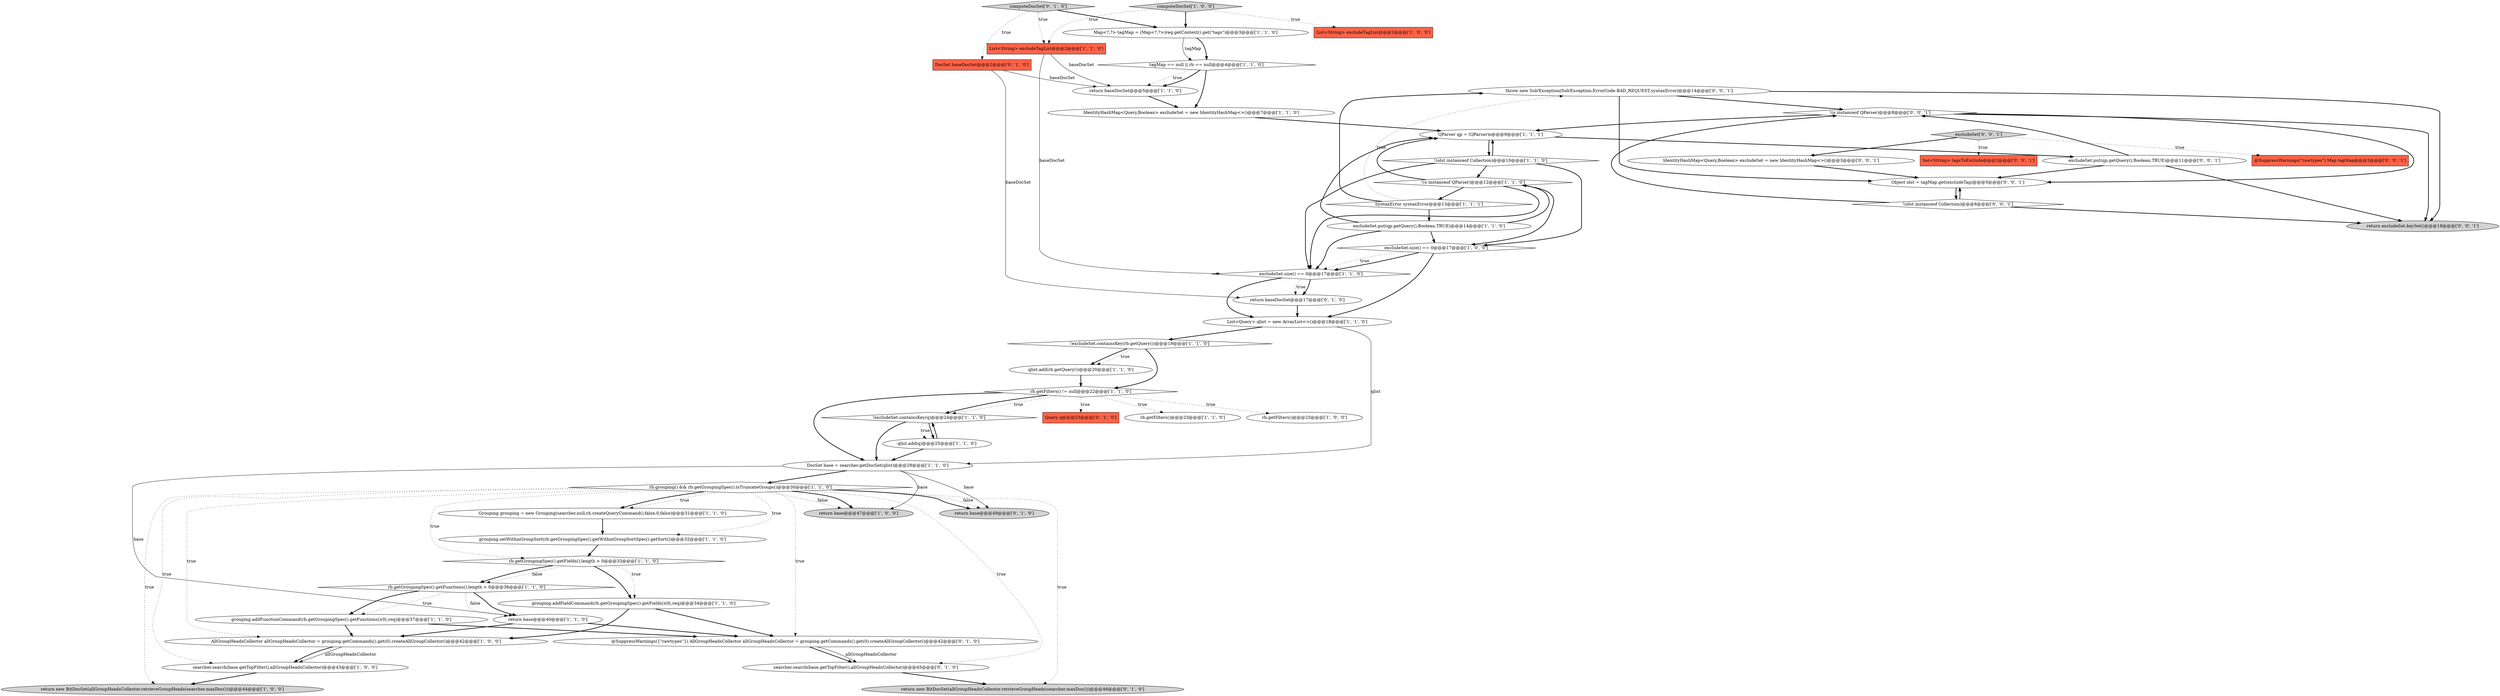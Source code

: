 digraph {
50 [style = filled, label = "return excludeSet.keySet()@@@18@@@['0', '0', '1']", fillcolor = lightgray, shape = ellipse image = "AAA0AAABBB3BBB"];
1 [style = filled, label = "return baseDocSet@@@5@@@['1', '1', '0']", fillcolor = white, shape = ellipse image = "AAA0AAABBB1BBB"];
43 [style = filled, label = "Set<String> tagsToExclude@@@2@@@['0', '0', '1']", fillcolor = tomato, shape = box image = "AAA0AAABBB3BBB"];
20 [style = filled, label = "tagMap == null || rb == null@@@4@@@['1', '1', '0']", fillcolor = white, shape = diamond image = "AAA0AAABBB1BBB"];
40 [style = filled, label = "DocSet baseDocSet@@@2@@@['0', '1', '0']", fillcolor = tomato, shape = box image = "AAA0AAABBB2BBB"];
9 [style = filled, label = "List<String> excludeTagList@@@2@@@['1', '0', '0']", fillcolor = tomato, shape = box image = "AAA0AAABBB1BBB"];
2 [style = filled, label = "AllGroupHeadsCollector allGroupHeadsCollector = grouping.getCommands().get(0).createAllGroupCollector()@@@42@@@['1', '0', '0']", fillcolor = white, shape = ellipse image = "AAA0AAABBB1BBB"];
11 [style = filled, label = "searcher.search(base.getTopFilter(),allGroupHeadsCollector)@@@43@@@['1', '0', '0']", fillcolor = white, shape = ellipse image = "AAA0AAABBB1BBB"];
12 [style = filled, label = "excludeSet.size() == 0@@@17@@@['1', '0', '0']", fillcolor = white, shape = diamond image = "AAA0AAABBB1BBB"];
25 [style = filled, label = "return base@@@40@@@['1', '1', '0']", fillcolor = white, shape = ellipse image = "AAA0AAABBB1BBB"];
42 [style = filled, label = "searcher.search(base.getTopFilter(),allGroupHeadsCollector)@@@45@@@['0', '1', '0']", fillcolor = white, shape = ellipse image = "AAA0AAABBB2BBB"];
31 [style = filled, label = "rb.getGroupingSpec().getFields().length > 0@@@33@@@['1', '1', '0']", fillcolor = white, shape = diamond image = "AAA0AAABBB1BBB"];
10 [style = filled, label = "rb.getFilters() != null@@@22@@@['1', '1', '0']", fillcolor = white, shape = diamond image = "AAA0AAABBB1BBB"];
21 [style = filled, label = "qlist.add(rb.getQuery())@@@20@@@['1', '1', '0']", fillcolor = white, shape = ellipse image = "AAA0AAABBB1BBB"];
45 [style = filled, label = "throw new SolrException(SolrException.ErrorCode.BAD_REQUEST,syntaxError)@@@14@@@['0', '0', '1']", fillcolor = white, shape = ellipse image = "AAA0AAABBB3BBB"];
49 [style = filled, label = "!(o instanceof QParser)@@@8@@@['0', '0', '1']", fillcolor = white, shape = diamond image = "AAA0AAABBB3BBB"];
16 [style = filled, label = "grouping.setWithinGroupSort(rb.getGroupingSpec().getWithinGroupSortSpec().getSort())@@@32@@@['1', '1', '0']", fillcolor = white, shape = ellipse image = "AAA0AAABBB1BBB"];
4 [style = filled, label = "QParser qp = (QParser)o@@@9@@@['1', '1', '1']", fillcolor = white, shape = ellipse image = "AAA0AAABBB1BBB"];
52 [style = filled, label = "IdentityHashMap<Query,Boolean> excludeSet = new IdentityHashMap<>()@@@3@@@['0', '0', '1']", fillcolor = white, shape = ellipse image = "AAA0AAABBB3BBB"];
37 [style = filled, label = "@SuppressWarnings({\"rawtypes\"}) AllGroupHeadsCollector allGroupHeadsCollector = grouping.getCommands().get(0).createAllGroupCollector()@@@42@@@['0', '1', '0']", fillcolor = white, shape = ellipse image = "AAA0AAABBB2BBB"];
15 [style = filled, label = "!excludeSet.containsKey(rb.getQuery())@@@19@@@['1', '1', '0']", fillcolor = white, shape = diamond image = "AAA0AAABBB1BBB"];
33 [style = filled, label = "SyntaxError syntaxError@@@13@@@['1', '1', '1']", fillcolor = white, shape = diamond image = "AAA0AAABBB1BBB"];
38 [style = filled, label = "Query q@@@23@@@['0', '1', '0']", fillcolor = tomato, shape = box image = "AAA0AAABBB2BBB"];
22 [style = filled, label = "rb.grouping() && rb.getGroupingSpec().isTruncateGroups()@@@30@@@['1', '1', '0']", fillcolor = white, shape = diamond image = "AAA0AAABBB1BBB"];
17 [style = filled, label = "return base@@@47@@@['1', '0', '0']", fillcolor = lightgray, shape = ellipse image = "AAA0AAABBB1BBB"];
51 [style = filled, label = "@SuppressWarnings(\"rawtypes\") Map tagMap@@@2@@@['0', '0', '1']", fillcolor = tomato, shape = box image = "AAA0AAABBB3BBB"];
47 [style = filled, label = "Object olst = tagMap.get(excludeTag)@@@5@@@['0', '0', '1']", fillcolor = white, shape = ellipse image = "AAA0AAABBB3BBB"];
26 [style = filled, label = "List<String> excludeTagList@@@2@@@['1', '1', '0']", fillcolor = tomato, shape = box image = "AAA0AAABBB1BBB"];
48 [style = filled, label = "excludeSet.put(qp.getQuery(),Boolean.TRUE)@@@11@@@['0', '0', '1']", fillcolor = white, shape = ellipse image = "AAA0AAABBB3BBB"];
29 [style = filled, label = "grouping.addFunctionCommand(rb.getGroupingSpec().getFunctions()(0(,req)@@@37@@@['1', '1', '0']", fillcolor = white, shape = ellipse image = "AAA0AAABBB1BBB"];
34 [style = filled, label = "excludeSet.size() == 0@@@17@@@['1', '1', '0']", fillcolor = white, shape = diamond image = "AAA0AAABBB1BBB"];
39 [style = filled, label = "return base@@@49@@@['0', '1', '0']", fillcolor = lightgray, shape = ellipse image = "AAA0AAABBB2BBB"];
5 [style = filled, label = "excludeSet.put(qp.getQuery(),Boolean.TRUE)@@@14@@@['1', '1', '0']", fillcolor = white, shape = ellipse image = "AAA0AAABBB1BBB"];
27 [style = filled, label = "Grouping grouping = new Grouping(searcher,null,rb.createQueryCommand(),false,0,false)@@@31@@@['1', '1', '0']", fillcolor = white, shape = ellipse image = "AAA0AAABBB1BBB"];
24 [style = filled, label = "IdentityHashMap<Query,Boolean> excludeSet = new IdentityHashMap<>()@@@7@@@['1', '1', '0']", fillcolor = white, shape = ellipse image = "AAA0AAABBB1BBB"];
28 [style = filled, label = "!(o instanceof QParser)@@@12@@@['1', '1', '0']", fillcolor = white, shape = diamond image = "AAA0AAABBB1BBB"];
8 [style = filled, label = "return new BitDocSet(allGroupHeadsCollector.retrieveGroupHeads(searcher.maxDoc()))@@@44@@@['1', '0', '0']", fillcolor = lightgray, shape = ellipse image = "AAA0AAABBB1BBB"];
30 [style = filled, label = "DocSet base = searcher.getDocSet(qlist)@@@29@@@['1', '1', '0']", fillcolor = white, shape = ellipse image = "AAA0AAABBB1BBB"];
19 [style = filled, label = "!excludeSet.containsKey(q)@@@24@@@['1', '1', '0']", fillcolor = white, shape = diamond image = "AAA0AAABBB1BBB"];
23 [style = filled, label = "grouping.addFieldCommand(rb.getGroupingSpec().getFields()(0(,req)@@@34@@@['1', '1', '0']", fillcolor = white, shape = ellipse image = "AAA0AAABBB1BBB"];
46 [style = filled, label = "excludeSet['0', '0', '1']", fillcolor = lightgray, shape = diamond image = "AAA0AAABBB3BBB"];
32 [style = filled, label = "computeDocSet['1', '0', '0']", fillcolor = lightgray, shape = diamond image = "AAA0AAABBB1BBB"];
13 [style = filled, label = "rb.getFilters()@@@23@@@['1', '1', '0']", fillcolor = white, shape = ellipse image = "AAA0AAABBB1BBB"];
18 [style = filled, label = "qlist.add(q)@@@25@@@['1', '1', '0']", fillcolor = white, shape = ellipse image = "AAA0AAABBB1BBB"];
0 [style = filled, label = "!(olst instanceof Collection)@@@10@@@['1', '1', '0']", fillcolor = white, shape = diamond image = "AAA0AAABBB1BBB"];
7 [style = filled, label = "Map<?,?> tagMap = (Map<?,?>)req.getContext().get(\"tags\")@@@3@@@['1', '1', '0']", fillcolor = white, shape = ellipse image = "AAA0AAABBB1BBB"];
36 [style = filled, label = "return baseDocSet@@@17@@@['0', '1', '0']", fillcolor = white, shape = ellipse image = "AAA0AAABBB2BBB"];
14 [style = filled, label = "List<Query> qlist = new ArrayList<>()@@@18@@@['1', '1', '0']", fillcolor = white, shape = ellipse image = "AAA0AAABBB1BBB"];
44 [style = filled, label = "!(olst instanceof Collection)@@@6@@@['0', '0', '1']", fillcolor = white, shape = diamond image = "AAA0AAABBB3BBB"];
41 [style = filled, label = "return new BitDocSet(allGroupHeadsCollector.retrieveGroupHeads(searcher.maxDoc()))@@@46@@@['0', '1', '0']", fillcolor = lightgray, shape = ellipse image = "AAA0AAABBB2BBB"];
3 [style = filled, label = "rb.getGroupingSpec().getFunctions().length > 0@@@36@@@['1', '1', '0']", fillcolor = white, shape = diamond image = "AAA0AAABBB1BBB"];
6 [style = filled, label = "rb.getFilters()@@@23@@@['1', '0', '0']", fillcolor = white, shape = ellipse image = "AAA0AAABBB1BBB"];
35 [style = filled, label = "computeDocSet['0', '1', '0']", fillcolor = lightgray, shape = diamond image = "AAA0AAABBB2BBB"];
20->1 [style = dotted, label="true"];
23->2 [style = bold, label=""];
3->29 [style = dotted, label="true"];
0->4 [style = bold, label=""];
30->39 [style = solid, label="base"];
10->30 [style = bold, label=""];
31->3 [style = dotted, label="false"];
26->1 [style = solid, label="baseDocSet"];
22->11 [style = dotted, label="true"];
20->1 [style = bold, label=""];
46->43 [style = dotted, label="true"];
28->34 [style = bold, label=""];
46->51 [style = dotted, label="true"];
37->42 [style = bold, label=""];
44->49 [style = bold, label=""];
3->25 [style = bold, label=""];
49->47 [style = bold, label=""];
14->30 [style = solid, label="qlist"];
10->6 [style = dotted, label="true"];
40->36 [style = solid, label="baseDocSet"];
5->12 [style = bold, label=""];
32->7 [style = bold, label=""];
5->28 [style = bold, label=""];
25->37 [style = bold, label=""];
31->23 [style = dotted, label="true"];
34->14 [style = bold, label=""];
31->3 [style = bold, label=""];
31->23 [style = bold, label=""];
19->18 [style = dotted, label="true"];
10->13 [style = dotted, label="true"];
49->4 [style = bold, label=""];
12->14 [style = bold, label=""];
48->50 [style = bold, label=""];
40->1 [style = solid, label="baseDocSet"];
15->21 [style = bold, label=""];
12->34 [style = bold, label=""];
22->17 [style = bold, label=""];
7->20 [style = bold, label=""];
22->27 [style = dotted, label="true"];
22->41 [style = dotted, label="true"];
0->12 [style = bold, label=""];
28->33 [style = bold, label=""];
44->50 [style = bold, label=""];
36->14 [style = bold, label=""];
26->34 [style = solid, label="baseDocSet"];
10->19 [style = dotted, label="true"];
19->18 [style = bold, label=""];
18->30 [style = bold, label=""];
33->45 [style = bold, label=""];
3->29 [style = bold, label=""];
15->21 [style = dotted, label="true"];
33->5 [style = bold, label=""];
37->42 [style = solid, label="allGroupHeadsCollector"];
48->47 [style = bold, label=""];
29->2 [style = bold, label=""];
12->34 [style = dotted, label="true"];
24->4 [style = bold, label=""];
34->36 [style = bold, label=""];
32->9 [style = dotted, label="true"];
1->24 [style = bold, label=""];
35->7 [style = bold, label=""];
21->10 [style = bold, label=""];
5->4 [style = bold, label=""];
28->4 [style = bold, label=""];
42->41 [style = bold, label=""];
46->52 [style = bold, label=""];
4->48 [style = bold, label=""];
11->8 [style = bold, label=""];
44->47 [style = bold, label=""];
35->40 [style = dotted, label="true"];
22->39 [style = dotted, label="false"];
30->25 [style = solid, label="base"];
20->24 [style = bold, label=""];
30->17 [style = solid, label="base"];
23->37 [style = bold, label=""];
45->50 [style = bold, label=""];
22->37 [style = dotted, label="true"];
14->15 [style = bold, label=""];
15->10 [style = bold, label=""];
52->47 [style = bold, label=""];
34->36 [style = dotted, label="true"];
47->44 [style = bold, label=""];
22->39 [style = bold, label=""];
33->45 [style = dotted, label="true"];
48->49 [style = bold, label=""];
28->12 [style = bold, label=""];
19->30 [style = bold, label=""];
2->11 [style = solid, label="allGroupHeadsCollector"];
22->16 [style = dotted, label="true"];
25->2 [style = bold, label=""];
2->11 [style = bold, label=""];
29->37 [style = bold, label=""];
22->27 [style = bold, label=""];
32->26 [style = dotted, label="true"];
22->8 [style = dotted, label="true"];
30->22 [style = bold, label=""];
5->34 [style = bold, label=""];
45->47 [style = bold, label=""];
45->49 [style = bold, label=""];
27->16 [style = bold, label=""];
10->19 [style = bold, label=""];
22->17 [style = dotted, label="false"];
22->2 [style = dotted, label="true"];
18->19 [style = bold, label=""];
35->26 [style = dotted, label="true"];
10->38 [style = dotted, label="true"];
22->31 [style = dotted, label="true"];
22->42 [style = dotted, label="true"];
16->31 [style = bold, label=""];
3->25 [style = dotted, label="false"];
0->28 [style = bold, label=""];
0->34 [style = bold, label=""];
7->20 [style = solid, label="tagMap"];
49->50 [style = bold, label=""];
4->0 [style = bold, label=""];
}
